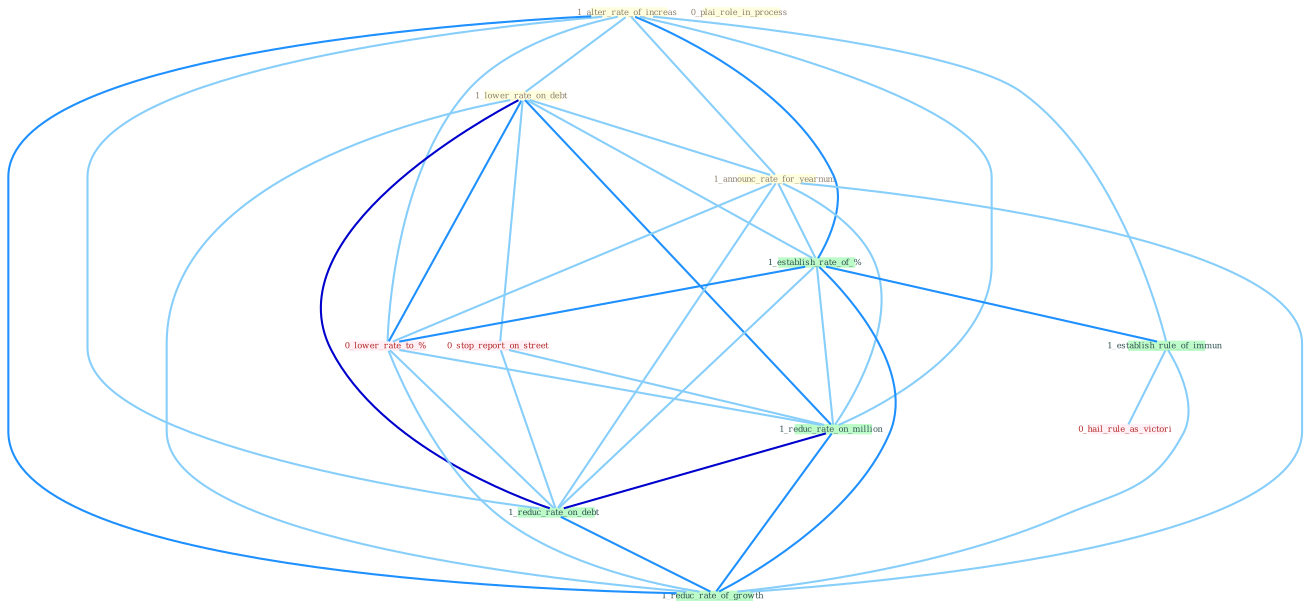 Graph G{ 
    node
    [shape=polygon,style=filled,width=.5,height=.06,color="#BDFCC9",fixedsize=true,fontsize=4,
    fontcolor="#2f4f4f"];
    {node
    [color="#ffffe0", fontcolor="#8b7d6b"] "1_alter_rate_of_increas " "1_lower_rate_on_debt " "0_plai_role_in_process " "1_announc_rate_for_yearnum "}
{node [color="#fff0f5", fontcolor="#b22222"] "0_lower_rate_to_% " "0_stop_report_on_street " "0_hail_rule_as_victori "}
edge [color="#B0E2FF"];

	"1_alter_rate_of_increas " -- "1_lower_rate_on_debt " [w="1", color="#87cefa" ];
	"1_alter_rate_of_increas " -- "1_announc_rate_for_yearnum " [w="1", color="#87cefa" ];
	"1_alter_rate_of_increas " -- "1_establish_rate_of_% " [w="2", color="#1e90ff" , len=0.8];
	"1_alter_rate_of_increas " -- "0_lower_rate_to_% " [w="1", color="#87cefa" ];
	"1_alter_rate_of_increas " -- "1_establish_rule_of_immun " [w="1", color="#87cefa" ];
	"1_alter_rate_of_increas " -- "1_reduc_rate_on_million " [w="1", color="#87cefa" ];
	"1_alter_rate_of_increas " -- "1_reduc_rate_on_debt " [w="1", color="#87cefa" ];
	"1_alter_rate_of_increas " -- "1_reduc_rate_of_growth " [w="2", color="#1e90ff" , len=0.8];
	"1_lower_rate_on_debt " -- "1_announc_rate_for_yearnum " [w="1", color="#87cefa" ];
	"1_lower_rate_on_debt " -- "1_establish_rate_of_% " [w="1", color="#87cefa" ];
	"1_lower_rate_on_debt " -- "0_lower_rate_to_% " [w="2", color="#1e90ff" , len=0.8];
	"1_lower_rate_on_debt " -- "0_stop_report_on_street " [w="1", color="#87cefa" ];
	"1_lower_rate_on_debt " -- "1_reduc_rate_on_million " [w="2", color="#1e90ff" , len=0.8];
	"1_lower_rate_on_debt " -- "1_reduc_rate_on_debt " [w="3", color="#0000cd" , len=0.6];
	"1_lower_rate_on_debt " -- "1_reduc_rate_of_growth " [w="1", color="#87cefa" ];
	"1_announc_rate_for_yearnum " -- "1_establish_rate_of_% " [w="1", color="#87cefa" ];
	"1_announc_rate_for_yearnum " -- "0_lower_rate_to_% " [w="1", color="#87cefa" ];
	"1_announc_rate_for_yearnum " -- "1_reduc_rate_on_million " [w="1", color="#87cefa" ];
	"1_announc_rate_for_yearnum " -- "1_reduc_rate_on_debt " [w="1", color="#87cefa" ];
	"1_announc_rate_for_yearnum " -- "1_reduc_rate_of_growth " [w="1", color="#87cefa" ];
	"1_establish_rate_of_% " -- "0_lower_rate_to_% " [w="2", color="#1e90ff" , len=0.8];
	"1_establish_rate_of_% " -- "1_establish_rule_of_immun " [w="2", color="#1e90ff" , len=0.8];
	"1_establish_rate_of_% " -- "1_reduc_rate_on_million " [w="1", color="#87cefa" ];
	"1_establish_rate_of_% " -- "1_reduc_rate_on_debt " [w="1", color="#87cefa" ];
	"1_establish_rate_of_% " -- "1_reduc_rate_of_growth " [w="2", color="#1e90ff" , len=0.8];
	"0_lower_rate_to_% " -- "1_reduc_rate_on_million " [w="1", color="#87cefa" ];
	"0_lower_rate_to_% " -- "1_reduc_rate_on_debt " [w="1", color="#87cefa" ];
	"0_lower_rate_to_% " -- "1_reduc_rate_of_growth " [w="1", color="#87cefa" ];
	"1_establish_rule_of_immun " -- "0_hail_rule_as_victori " [w="1", color="#87cefa" ];
	"1_establish_rule_of_immun " -- "1_reduc_rate_of_growth " [w="1", color="#87cefa" ];
	"0_stop_report_on_street " -- "1_reduc_rate_on_million " [w="1", color="#87cefa" ];
	"0_stop_report_on_street " -- "1_reduc_rate_on_debt " [w="1", color="#87cefa" ];
	"1_reduc_rate_on_million " -- "1_reduc_rate_on_debt " [w="3", color="#0000cd" , len=0.6];
	"1_reduc_rate_on_million " -- "1_reduc_rate_of_growth " [w="2", color="#1e90ff" , len=0.8];
	"1_reduc_rate_on_debt " -- "1_reduc_rate_of_growth " [w="2", color="#1e90ff" , len=0.8];
}